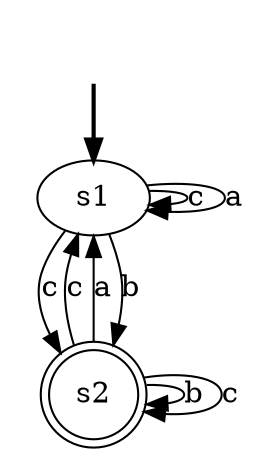 digraph {
	fakes1 [style=invisible]
	s2 [shape=doublecircle]
	s1 [root=true]
	fakes1 -> s1 [style=bold]
	s2 -> s2 [label=b]
	s2 -> s2 [label=c]
	s2 -> s1 [label=c]
	s2 -> s1 [label=a]
	s1 -> s2 [label=b]
	s1 -> s2 [label=c]
	s1 -> s1 [label=c]
	s1 -> s1 [label=a]
}
